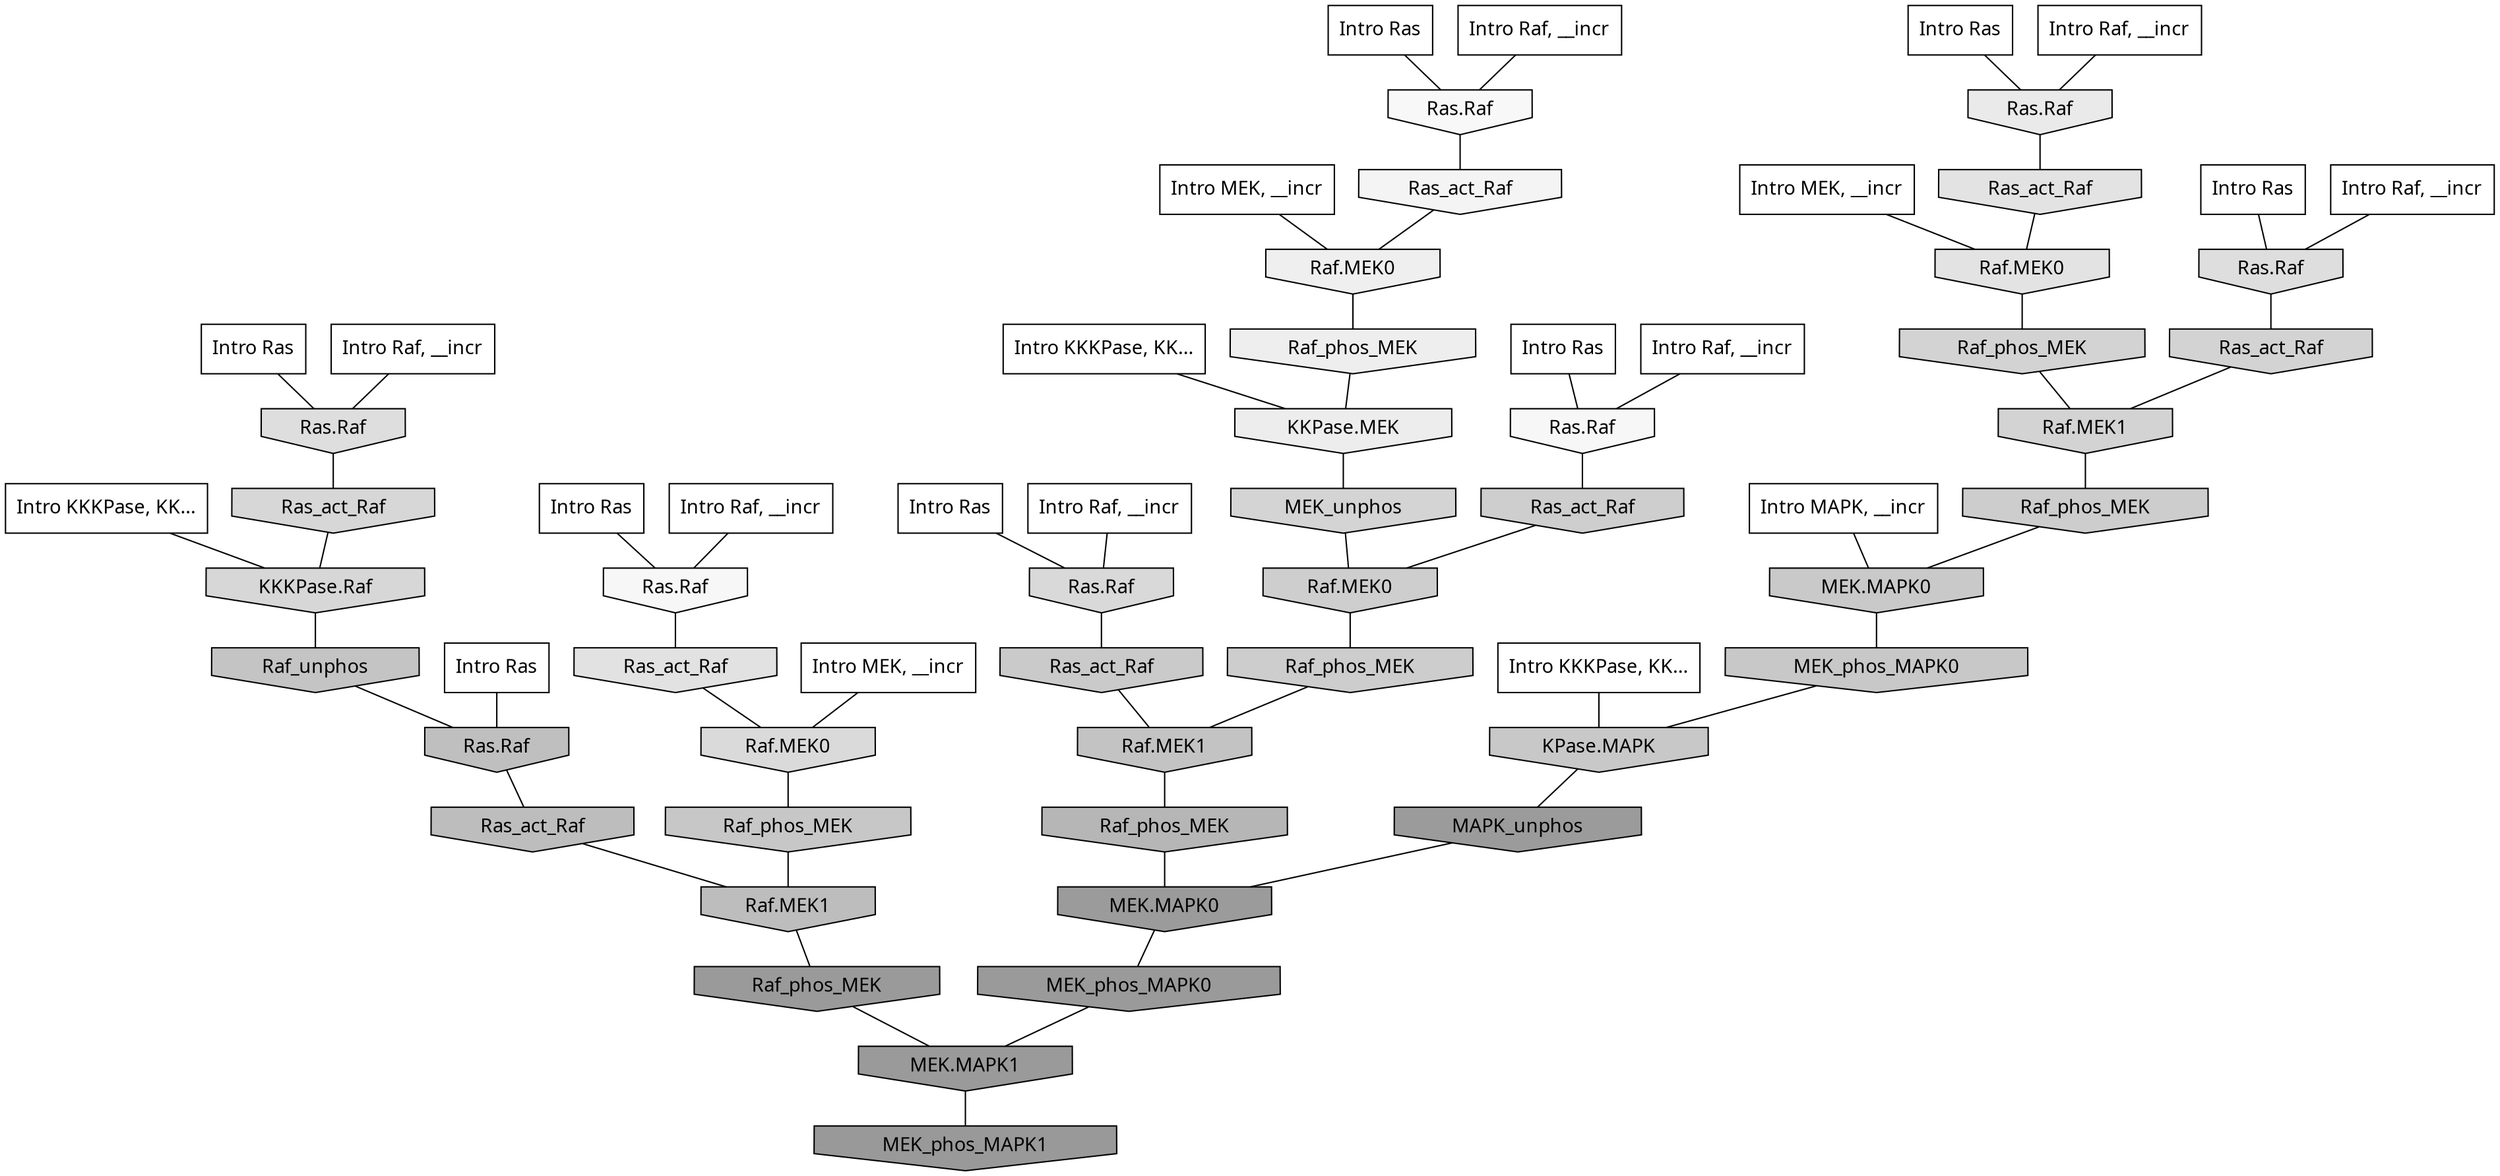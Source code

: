 digraph G{
  rankdir="TB";
  ranksep=0.30;
  node [fontname="CMU Serif"];
  edge [fontname="CMU Serif"];
  
  15 [label="Intro Ras", shape=rectangle, style=filled, fillcolor="0.000 0.000 1.000"]
  
  16 [label="Intro Ras", shape=rectangle, style=filled, fillcolor="0.000 0.000 1.000"]
  
  18 [label="Intro Ras", shape=rectangle, style=filled, fillcolor="0.000 0.000 1.000"]
  
  28 [label="Intro Ras", shape=rectangle, style=filled, fillcolor="0.000 0.000 1.000"]
  
  46 [label="Intro Ras", shape=rectangle, style=filled, fillcolor="0.000 0.000 1.000"]
  
  50 [label="Intro Ras", shape=rectangle, style=filled, fillcolor="0.000 0.000 1.000"]
  
  74 [label="Intro Ras", shape=rectangle, style=filled, fillcolor="0.000 0.000 1.000"]
  
  88 [label="Intro Ras", shape=rectangle, style=filled, fillcolor="0.000 0.000 1.000"]
  
  171 [label="Intro Raf, __incr", shape=rectangle, style=filled, fillcolor="0.000 0.000 1.000"]
  
  315 [label="Intro Raf, __incr", shape=rectangle, style=filled, fillcolor="0.000 0.000 1.000"]
  
  337 [label="Intro Raf, __incr", shape=rectangle, style=filled, fillcolor="0.000 0.000 1.000"]
  
  798 [label="Intro Raf, __incr", shape=rectangle, style=filled, fillcolor="0.000 0.000 1.000"]
  
  909 [label="Intro Raf, __incr", shape=rectangle, style=filled, fillcolor="0.000 0.000 1.000"]
  
  1013 [label="Intro Raf, __incr", shape=rectangle, style=filled, fillcolor="0.000 0.000 1.000"]
  
  1046 [label="Intro Raf, __incr", shape=rectangle, style=filled, fillcolor="0.000 0.000 1.000"]
  
  1349 [label="Intro MEK, __incr", shape=rectangle, style=filled, fillcolor="0.000 0.000 1.000"]
  
  1771 [label="Intro MEK, __incr", shape=rectangle, style=filled, fillcolor="0.000 0.000 1.000"]
  
  2067 [label="Intro MEK, __incr", shape=rectangle, style=filled, fillcolor="0.000 0.000 1.000"]
  
  2455 [label="Intro MAPK, __incr", shape=rectangle, style=filled, fillcolor="0.000 0.000 1.000"]
  
  3173 [label="Intro KKKPase, KK...", shape=rectangle, style=filled, fillcolor="0.000 0.000 1.000"]
  
  3180 [label="Intro KKKPase, KK...", shape=rectangle, style=filled, fillcolor="0.000 0.000 1.000"]
  
  3198 [label="Intro KKKPase, KK...", shape=rectangle, style=filled, fillcolor="0.000 0.000 1.000"]
  
  3511 [label="Ras.Raf", shape=invhouse, style=filled, fillcolor="0.000 0.000 0.969"]
  
  3522 [label="Ras.Raf", shape=invhouse, style=filled, fillcolor="0.000 0.000 0.968"]
  
  3530 [label="Ras.Raf", shape=invhouse, style=filled, fillcolor="0.000 0.000 0.967"]
  
  3631 [label="Ras_act_Raf", shape=invhouse, style=filled, fillcolor="0.000 0.000 0.956"]
  
  3917 [label="Raf.MEK0", shape=invhouse, style=filled, fillcolor="0.000 0.000 0.934"]
  
  3995 [label="Raf_phos_MEK", shape=invhouse, style=filled, fillcolor="0.000 0.000 0.930"]
  
  4016 [label="KKPase.MEK", shape=invhouse, style=filled, fillcolor="0.000 0.000 0.929"]
  
  4204 [label="Ras.Raf", shape=invhouse, style=filled, fillcolor="0.000 0.000 0.916"]
  
  4657 [label="Ras_act_Raf", shape=invhouse, style=filled, fillcolor="0.000 0.000 0.887"]
  
  4660 [label="Raf.MEK0", shape=invhouse, style=filled, fillcolor="0.000 0.000 0.887"]
  
  4715 [label="Ras_act_Raf", shape=invhouse, style=filled, fillcolor="0.000 0.000 0.883"]
  
  4971 [label="Ras.Raf", shape=invhouse, style=filled, fillcolor="0.000 0.000 0.869"]
  
  4974 [label="Ras.Raf", shape=invhouse, style=filled, fillcolor="0.000 0.000 0.869"]
  
  5225 [label="Raf.MEK0", shape=invhouse, style=filled, fillcolor="0.000 0.000 0.854"]
  
  5297 [label="Ras.Raf", shape=invhouse, style=filled, fillcolor="0.000 0.000 0.851"]
  
  5474 [label="Ras_act_Raf", shape=invhouse, style=filled, fillcolor="0.000 0.000 0.842"]
  
  5477 [label="KKKPase.Raf", shape=invhouse, style=filled, fillcolor="0.000 0.000 0.842"]
  
  5630 [label="MEK_unphos", shape=invhouse, style=filled, fillcolor="0.000 0.000 0.832"]
  
  5746 [label="Raf_phos_MEK", shape=invhouse, style=filled, fillcolor="0.000 0.000 0.826"]
  
  5752 [label="Ras_act_Raf", shape=invhouse, style=filled, fillcolor="0.000 0.000 0.826"]
  
  5755 [label="Raf.MEK1", shape=invhouse, style=filled, fillcolor="0.000 0.000 0.826"]
  
  6119 [label="Ras_act_Raf", shape=invhouse, style=filled, fillcolor="0.000 0.000 0.808"]
  
  6163 [label="Raf.MEK0", shape=invhouse, style=filled, fillcolor="0.000 0.000 0.806"]
  
  6188 [label="Raf_phos_MEK", shape=invhouse, style=filled, fillcolor="0.000 0.000 0.804"]
  
  6263 [label="Raf_phos_MEK", shape=invhouse, style=filled, fillcolor="0.000 0.000 0.802"]
  
  6512 [label="Ras_act_Raf", shape=invhouse, style=filled, fillcolor="0.000 0.000 0.792"]
  
  6632 [label="MEK.MAPK0", shape=invhouse, style=filled, fillcolor="0.000 0.000 0.787"]
  
  6696 [label="MEK_phos_MAPK0", shape=invhouse, style=filled, fillcolor="0.000 0.000 0.785"]
  
  6703 [label="KPase.MAPK", shape=invhouse, style=filled, fillcolor="0.000 0.000 0.785"]
  
  6826 [label="Raf_phos_MEK", shape=invhouse, style=filled, fillcolor="0.000 0.000 0.780"]
  
  7198 [label="Raf_unphos", shape=invhouse, style=filled, fillcolor="0.000 0.000 0.768"]
  
  7393 [label="Raf.MEK1", shape=invhouse, style=filled, fillcolor="0.000 0.000 0.763"]
  
  7839 [label="Ras.Raf", shape=invhouse, style=filled, fillcolor="0.000 0.000 0.749"]
  
  8137 [label="Ras_act_Raf", shape=invhouse, style=filled, fillcolor="0.000 0.000 0.741"]
  
  8159 [label="Raf.MEK1", shape=invhouse, style=filled, fillcolor="0.000 0.000 0.741"]
  
  9056 [label="Raf_phos_MEK", shape=invhouse, style=filled, fillcolor="0.000 0.000 0.714"]
  
  15497 [label="MAPK_unphos", shape=invhouse, style=filled, fillcolor="0.000 0.000 0.607"]
  
  15507 [label="MEK.MAPK0", shape=invhouse, style=filled, fillcolor="0.000 0.000 0.606"]
  
  15608 [label="Raf_phos_MEK", shape=invhouse, style=filled, fillcolor="0.000 0.000 0.604"]
  
  15647 [label="MEK_phos_MAPK0", shape=invhouse, style=filled, fillcolor="0.000 0.000 0.604"]
  
  15654 [label="MEK.MAPK1", shape=invhouse, style=filled, fillcolor="0.000 0.000 0.604"]
  
  15866 [label="MEK_phos_MAPK1", shape=invhouse, style=filled, fillcolor="0.000 0.000 0.600"]
  
  
  15654 -> 15866 [dir=none, color="0.000 0.000 0.000"] 
  15647 -> 15654 [dir=none, color="0.000 0.000 0.000"] 
  15608 -> 15654 [dir=none, color="0.000 0.000 0.000"] 
  15507 -> 15647 [dir=none, color="0.000 0.000 0.000"] 
  15497 -> 15507 [dir=none, color="0.000 0.000 0.000"] 
  9056 -> 15507 [dir=none, color="0.000 0.000 0.000"] 
  8159 -> 15608 [dir=none, color="0.000 0.000 0.000"] 
  8137 -> 8159 [dir=none, color="0.000 0.000 0.000"] 
  7839 -> 8137 [dir=none, color="0.000 0.000 0.000"] 
  7393 -> 9056 [dir=none, color="0.000 0.000 0.000"] 
  7198 -> 7839 [dir=none, color="0.000 0.000 0.000"] 
  6826 -> 8159 [dir=none, color="0.000 0.000 0.000"] 
  6703 -> 15497 [dir=none, color="0.000 0.000 0.000"] 
  6696 -> 6703 [dir=none, color="0.000 0.000 0.000"] 
  6632 -> 6696 [dir=none, color="0.000 0.000 0.000"] 
  6512 -> 7393 [dir=none, color="0.000 0.000 0.000"] 
  6263 -> 7393 [dir=none, color="0.000 0.000 0.000"] 
  6188 -> 6632 [dir=none, color="0.000 0.000 0.000"] 
  6163 -> 6263 [dir=none, color="0.000 0.000 0.000"] 
  6119 -> 6163 [dir=none, color="0.000 0.000 0.000"] 
  5755 -> 6188 [dir=none, color="0.000 0.000 0.000"] 
  5752 -> 5755 [dir=none, color="0.000 0.000 0.000"] 
  5746 -> 5755 [dir=none, color="0.000 0.000 0.000"] 
  5630 -> 6163 [dir=none, color="0.000 0.000 0.000"] 
  5477 -> 7198 [dir=none, color="0.000 0.000 0.000"] 
  5474 -> 5477 [dir=none, color="0.000 0.000 0.000"] 
  5297 -> 6512 [dir=none, color="0.000 0.000 0.000"] 
  5225 -> 6826 [dir=none, color="0.000 0.000 0.000"] 
  4974 -> 5474 [dir=none, color="0.000 0.000 0.000"] 
  4971 -> 5752 [dir=none, color="0.000 0.000 0.000"] 
  4715 -> 5225 [dir=none, color="0.000 0.000 0.000"] 
  4660 -> 5746 [dir=none, color="0.000 0.000 0.000"] 
  4657 -> 4660 [dir=none, color="0.000 0.000 0.000"] 
  4204 -> 4657 [dir=none, color="0.000 0.000 0.000"] 
  4016 -> 5630 [dir=none, color="0.000 0.000 0.000"] 
  3995 -> 4016 [dir=none, color="0.000 0.000 0.000"] 
  3917 -> 3995 [dir=none, color="0.000 0.000 0.000"] 
  3631 -> 3917 [dir=none, color="0.000 0.000 0.000"] 
  3530 -> 6119 [dir=none, color="0.000 0.000 0.000"] 
  3522 -> 4715 [dir=none, color="0.000 0.000 0.000"] 
  3511 -> 3631 [dir=none, color="0.000 0.000 0.000"] 
  3198 -> 5477 [dir=none, color="0.000 0.000 0.000"] 
  3180 -> 4016 [dir=none, color="0.000 0.000 0.000"] 
  3173 -> 6703 [dir=none, color="0.000 0.000 0.000"] 
  2455 -> 6632 [dir=none, color="0.000 0.000 0.000"] 
  2067 -> 4660 [dir=none, color="0.000 0.000 0.000"] 
  1771 -> 3917 [dir=none, color="0.000 0.000 0.000"] 
  1349 -> 5225 [dir=none, color="0.000 0.000 0.000"] 
  1046 -> 3522 [dir=none, color="0.000 0.000 0.000"] 
  1013 -> 4204 [dir=none, color="0.000 0.000 0.000"] 
  909 -> 4971 [dir=none, color="0.000 0.000 0.000"] 
  798 -> 5297 [dir=none, color="0.000 0.000 0.000"] 
  337 -> 4974 [dir=none, color="0.000 0.000 0.000"] 
  315 -> 3511 [dir=none, color="0.000 0.000 0.000"] 
  171 -> 3530 [dir=none, color="0.000 0.000 0.000"] 
  88 -> 7839 [dir=none, color="0.000 0.000 0.000"] 
  74 -> 4971 [dir=none, color="0.000 0.000 0.000"] 
  50 -> 4974 [dir=none, color="0.000 0.000 0.000"] 
  46 -> 3522 [dir=none, color="0.000 0.000 0.000"] 
  28 -> 3511 [dir=none, color="0.000 0.000 0.000"] 
  18 -> 4204 [dir=none, color="0.000 0.000 0.000"] 
  16 -> 3530 [dir=none, color="0.000 0.000 0.000"] 
  15 -> 5297 [dir=none, color="0.000 0.000 0.000"] 
  
  }
